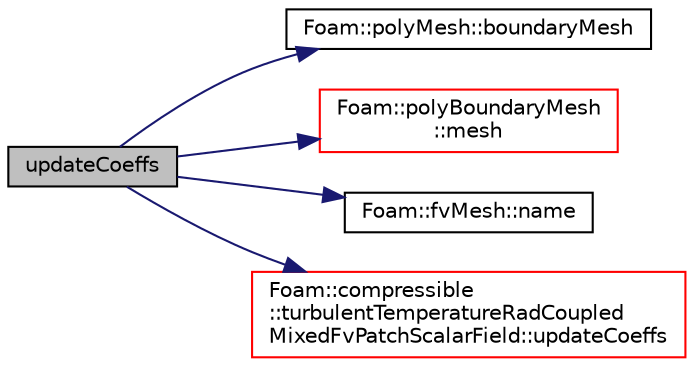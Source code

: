 digraph "updateCoeffs"
{
  bgcolor="transparent";
  edge [fontname="Helvetica",fontsize="10",labelfontname="Helvetica",labelfontsize="10"];
  node [fontname="Helvetica",fontsize="10",shape=record];
  rankdir="LR";
  Node2107 [label="updateCoeffs",height=0.2,width=0.4,color="black", fillcolor="grey75", style="filled", fontcolor="black"];
  Node2107 -> Node2108 [color="midnightblue",fontsize="10",style="solid",fontname="Helvetica"];
  Node2108 [label="Foam::polyMesh::boundaryMesh",height=0.2,width=0.4,color="black",URL="$a28565.html#a9f2b68c134340291eda6197f47f25484",tooltip="Return boundary mesh. "];
  Node2107 -> Node2109 [color="midnightblue",fontsize="10",style="solid",fontname="Helvetica"];
  Node2109 [label="Foam::polyBoundaryMesh\l::mesh",height=0.2,width=0.4,color="red",URL="$a28557.html#ae78c91f8ff731c07ccc4351d9fe861ba",tooltip="Return the mesh reference. "];
  Node2107 -> Node2280 [color="midnightblue",fontsize="10",style="solid",fontname="Helvetica"];
  Node2280 [label="Foam::fvMesh::name",height=0.2,width=0.4,color="black",URL="$a23593.html#acc80e00a8ac919288fb55bd14cc88bf6",tooltip="Return reference to name. "];
  Node2107 -> Node2281 [color="midnightblue",fontsize="10",style="solid",fontname="Helvetica"];
  Node2281 [label="Foam::compressible\l::turbulentTemperatureRadCoupled\lMixedFvPatchScalarField::updateCoeffs",height=0.2,width=0.4,color="red",URL="$a32025.html#a7e24eafac629d3733181cd942d4c902f",tooltip="Update the coefficients associated with the patch field. "];
}
